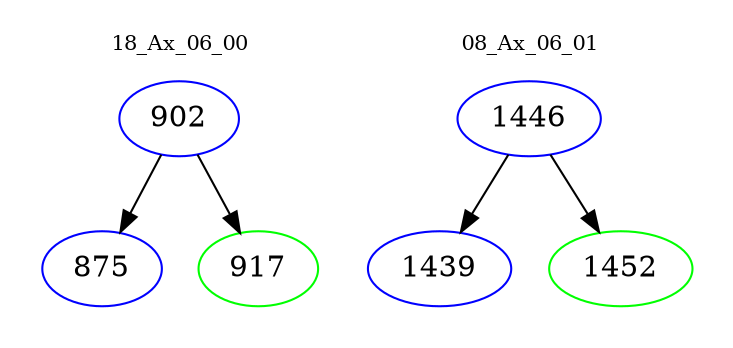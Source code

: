 digraph{
subgraph cluster_0 {
color = white
label = "18_Ax_06_00";
fontsize=10;
T0_902 [label="902", color="blue"]
T0_902 -> T0_875 [color="black"]
T0_875 [label="875", color="blue"]
T0_902 -> T0_917 [color="black"]
T0_917 [label="917", color="green"]
}
subgraph cluster_1 {
color = white
label = "08_Ax_06_01";
fontsize=10;
T1_1446 [label="1446", color="blue"]
T1_1446 -> T1_1439 [color="black"]
T1_1439 [label="1439", color="blue"]
T1_1446 -> T1_1452 [color="black"]
T1_1452 [label="1452", color="green"]
}
}
